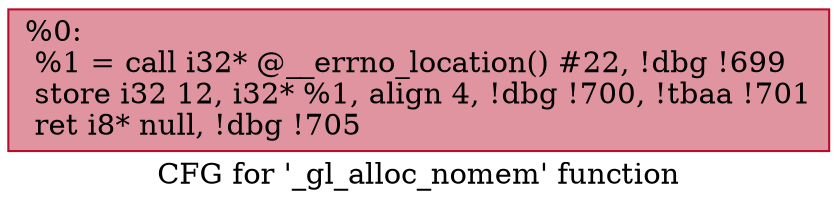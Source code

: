 digraph "CFG for '_gl_alloc_nomem' function" {
	label="CFG for '_gl_alloc_nomem' function";

	Node0x18ccc30 [shape=record,color="#b70d28ff", style=filled, fillcolor="#b70d2870",label="{%0:\l  %1 = call i32* @__errno_location() #22, !dbg !699\l  store i32 12, i32* %1, align 4, !dbg !700, !tbaa !701\l  ret i8* null, !dbg !705\l}"];
}
